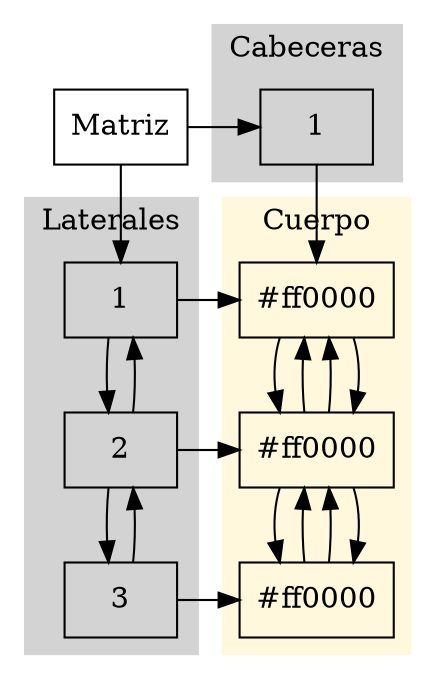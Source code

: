 digraph{
nc[label="Matriz", shape=box];
subgraph cluster_mcab{
label="Cabeceras";style=filled;
color=lightgrey;
n1697239273[label="1", shape=box];
}subgraph cluster_mlat{
label="Laterales";style=filled;
color=lightgrey;
n705178760[label="1", shape=box];
n1295457144[label="2", shape=box];
n45987085[label="3", shape=box];
}subgraph cluster_cuerpo{
label="Cuerpo";style=filled;
color=cornsilk1;
n699958059[label="#ff0000", shape=box];
n1111463672[label="#ff0000", shape=box];
n925280540[label="#ff0000", shape=box];
}n1697239273->n699958059;
n705178760->n1295457144;
n1295457144->n705178760;
n705178760->n699958059[constraint=false];
n1295457144->n45987085;
n45987085->n1295457144;
n1295457144->n1111463672[constraint=false];
n45987085->n925280540[constraint=false];
n699958059->n1111463672;
n1111463672->n699958059;
n1111463672->n699958059;
n699958059->n1111463672;
n1111463672->n925280540;
n925280540->n1111463672;
n925280540->n1111463672;
n1111463672->n925280540;
nc->n1697239273[constraint=false];
nc->n705178760;
}